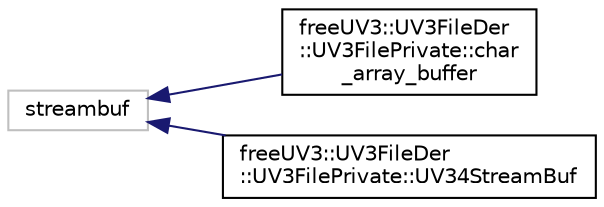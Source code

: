 digraph "Graphical Class Hierarchy"
{
  edge [fontname="Helvetica",fontsize="10",labelfontname="Helvetica",labelfontsize="10"];
  node [fontname="Helvetica",fontsize="10",shape=record];
  rankdir="LR";
  Node15 [label="streambuf",height=0.2,width=0.4,color="grey75", fillcolor="white", style="filled"];
  Node15 -> Node0 [dir="back",color="midnightblue",fontsize="10",style="solid",fontname="Helvetica"];
  Node0 [label="freeUV3::UV3FileDer\l::UV3FilePrivate::char\l_array_buffer",height=0.2,width=0.4,color="black", fillcolor="white", style="filled",URL="$classfree_u_v3_1_1_u_v3_file_der_1_1_u_v3_file_private_1_1char__array__buffer.html"];
  Node15 -> Node17 [dir="back",color="midnightblue",fontsize="10",style="solid",fontname="Helvetica"];
  Node17 [label="freeUV3::UV3FileDer\l::UV3FilePrivate::UV34StreamBuf",height=0.2,width=0.4,color="black", fillcolor="white", style="filled",URL="$classfree_u_v3_1_1_u_v3_file_der_1_1_u_v3_file_private_1_1_u_v34_stream_buf.html"];
}

